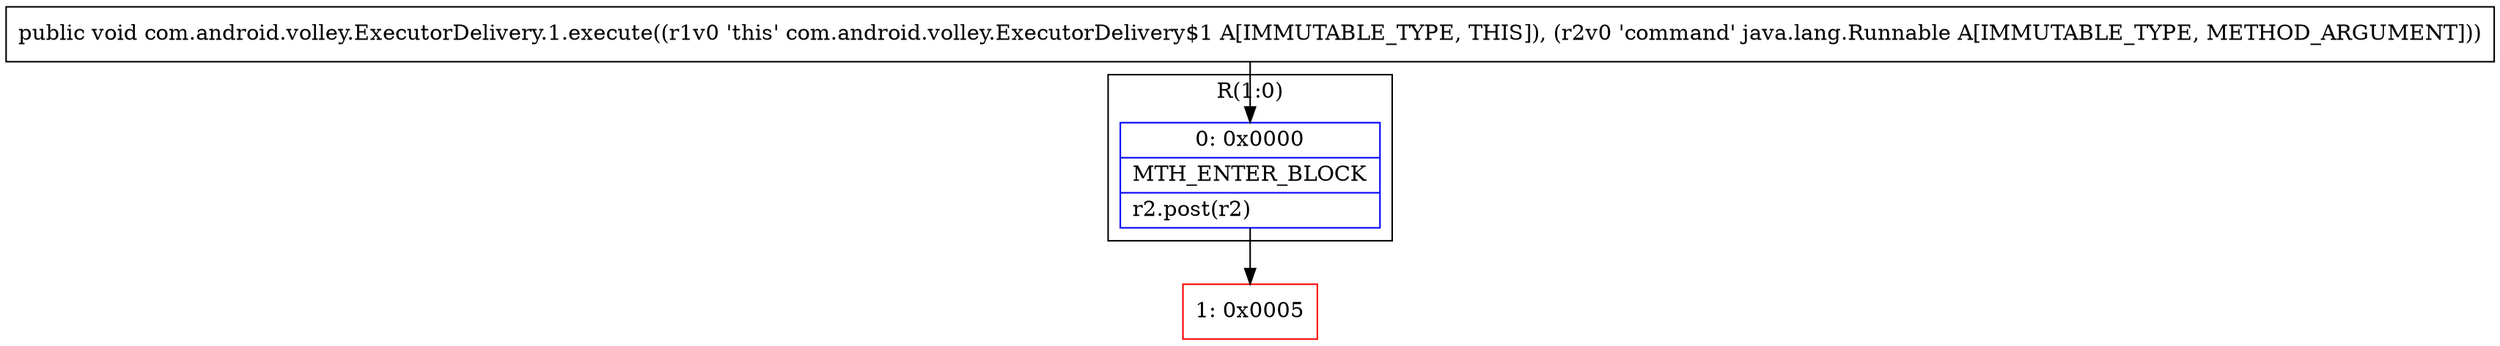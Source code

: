 digraph "CFG forcom.android.volley.ExecutorDelivery.1.execute(Ljava\/lang\/Runnable;)V" {
subgraph cluster_Region_333367393 {
label = "R(1:0)";
node [shape=record,color=blue];
Node_0 [shape=record,label="{0\:\ 0x0000|MTH_ENTER_BLOCK\l|r2.post(r2)\l}"];
}
Node_1 [shape=record,color=red,label="{1\:\ 0x0005}"];
MethodNode[shape=record,label="{public void com.android.volley.ExecutorDelivery.1.execute((r1v0 'this' com.android.volley.ExecutorDelivery$1 A[IMMUTABLE_TYPE, THIS]), (r2v0 'command' java.lang.Runnable A[IMMUTABLE_TYPE, METHOD_ARGUMENT])) }"];
MethodNode -> Node_0;
Node_0 -> Node_1;
}

